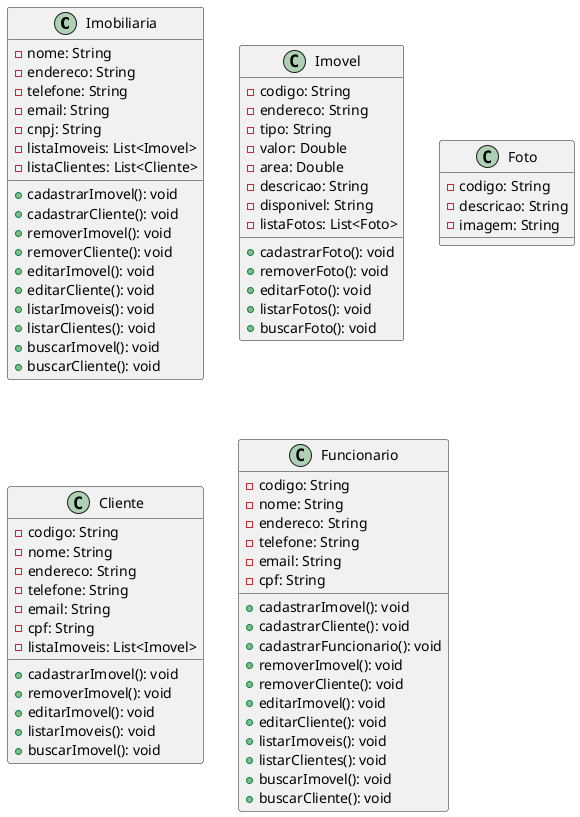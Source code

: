 @startuml Nome

class Imobiliaria {
    - nome: String
    - endereco: String
    - telefone: String
    - email: String
    - cnpj: String
    - listaImoveis: List<Imovel>
    - listaClientes: List<Cliente>
    + cadastrarImovel(): void
    + cadastrarCliente(): void
    + removerImovel(): void
    + removerCliente(): void
    + editarImovel(): void
    + editarCliente(): void
    + listarImoveis(): void
    + listarClientes(): void
    + buscarImovel(): void
    + buscarCliente(): void
}


class Imovel {
    - codigo: String
    - endereco: String
    - tipo: String
    - valor: Double
    - area: Double
    - descricao: String
    - disponivel: String
    - listaFotos: List<Foto>
    + cadastrarFoto(): void
    + removerFoto(): void
    + editarFoto(): void
    + listarFotos(): void
    + buscarFoto(): void
}

class Foto {
    - codigo: String
    - descricao: String
    - imagem: String
}

class Cliente {
    - codigo: String
    - nome: String
    - endereco: String
    - telefone: String
    - email: String
    - cpf: String
    - listaImoveis: List<Imovel>
    + cadastrarImovel(): void
    + removerImovel(): void
    + editarImovel(): void
    + listarImoveis(): void
    + buscarImovel(): void
}

class Funcionario {
    - codigo: String
    - nome: String
    - endereco: String
    - telefone: String
    - email: String
    - cpf: String
    + cadastrarImovel(): void
    + cadastrarCliente(): void
    + cadastrarFuncionario(): void
    + removerImovel(): void
    + removerCliente(): void
    + editarImovel(): void
    + editarCliente(): void
    + listarImoveis(): void
    + listarClientes(): void
    + buscarImovel(): void
    + buscarCliente(): void
}


@enduml